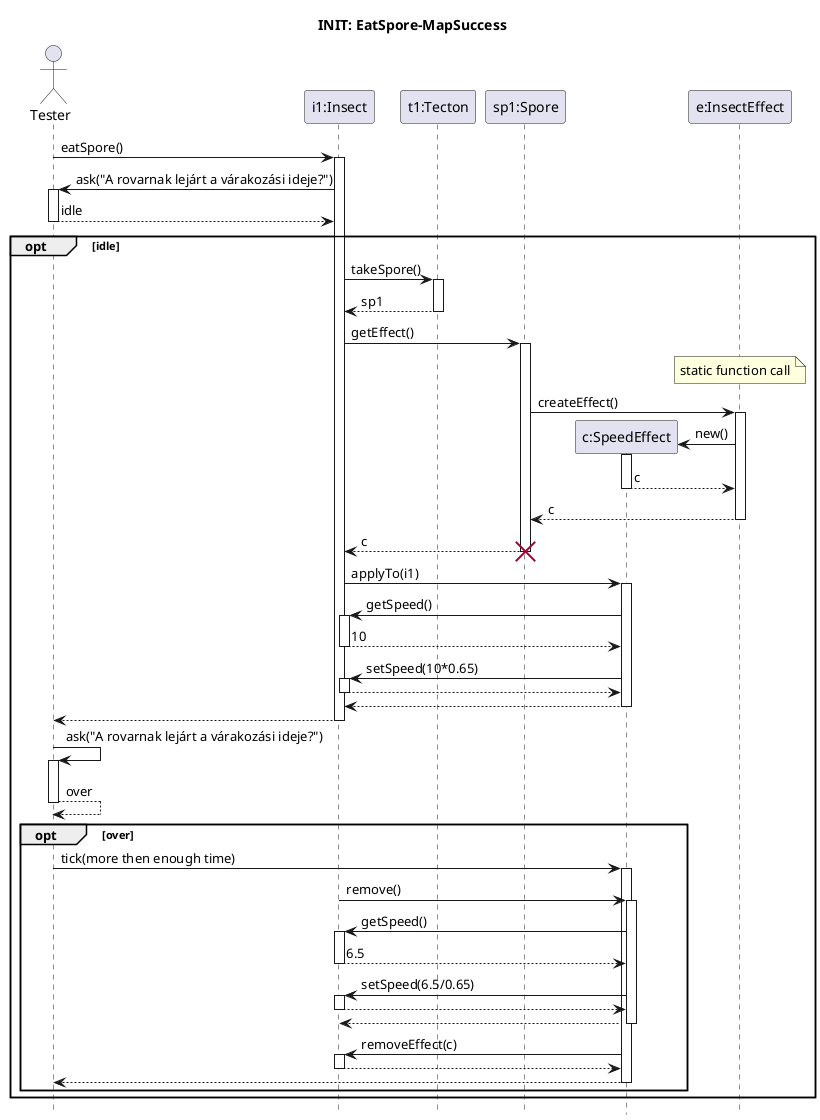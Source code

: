 @startuml Eat-spore/get-get-speedeffect
hide footbox

title INIT: EatSpore-MapSuccess

actor Tester as S

participant "i1:Insect" as i1
participant "t1:Tecton" as t1
participant "sp1:Spore" as sp1
participant "c:SpeedEffect" as c
participant "e:InsectEffect" as e

S -> i1 : eatSpore()
activate i1

S <- i1 : ask("A rovarnak lejárt a várakozási ideje?")
activate S
return idle

opt idle
    i1 -> t1 : takeSpore()
    activate t1

    return sp1

    i1 -> sp1 : getEffect()
    note over e : static function call
    activate sp1

    sp1 -> e : createEffect()
    
    activate e
    
    create c
    e -> c : new()
    activate c

    return c

    return c
    return c
    destroy sp1

    i1 -> c : applyTo(i1)
    activate c
    c -> i1 : getSpeed()
    activate i1
    return 10

    c -> i1 : setSpeed(10*0.65)
    activate i1
    return

    return

    return
    
    S -> S : ask("A rovarnak lejárt a várakozási ideje?")
    activate S
    return over

    opt over
        S -> c : tick(more then enough time)
        activate c

        i1 -> c : remove()
        activate c

        c -> i1 : getSpeed()
        activate i1
        return 6.5

        c -> i1 : setSpeed(6.5/0.65)
        activate i1
        return

        return

        c -> i1 : removeEffect(c)
        activate i1
        return

        return    
    end
end

@enduml